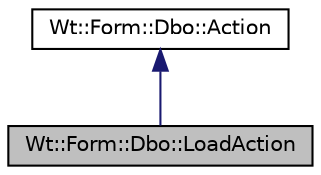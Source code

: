 digraph "Wt::Form::Dbo::LoadAction"
{
 // LATEX_PDF_SIZE
  edge [fontname="Helvetica",fontsize="10",labelfontname="Helvetica",labelfontsize="10"];
  node [fontname="Helvetica",fontsize="10",shape=record];
  Node1 [label="Wt::Form::Dbo::LoadAction",height=0.2,width=0.4,color="black", fillcolor="grey75", style="filled", fontcolor="black",tooltip=" "];
  Node2 -> Node1 [dir="back",color="midnightblue",fontsize="10",style="solid"];
  Node2 [label="Wt::Form::Dbo::Action",height=0.2,width=0.4,color="black", fillcolor="white", style="filled",URL="$classWt_1_1Form_1_1Dbo_1_1Action.html",tooltip=" "];
}
